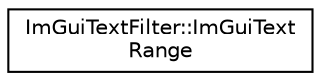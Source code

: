 digraph "Graphical Class Hierarchy"
{
 // LATEX_PDF_SIZE
  edge [fontname="Helvetica",fontsize="10",labelfontname="Helvetica",labelfontsize="10"];
  node [fontname="Helvetica",fontsize="10",shape=record];
  rankdir="LR";
  Node0 [label="ImGuiTextFilter::ImGuiText\lRange",height=0.2,width=0.4,color="black", fillcolor="white", style="filled",URL="$structImGuiTextFilter_1_1ImGuiTextRange.html",tooltip=" "];
}

